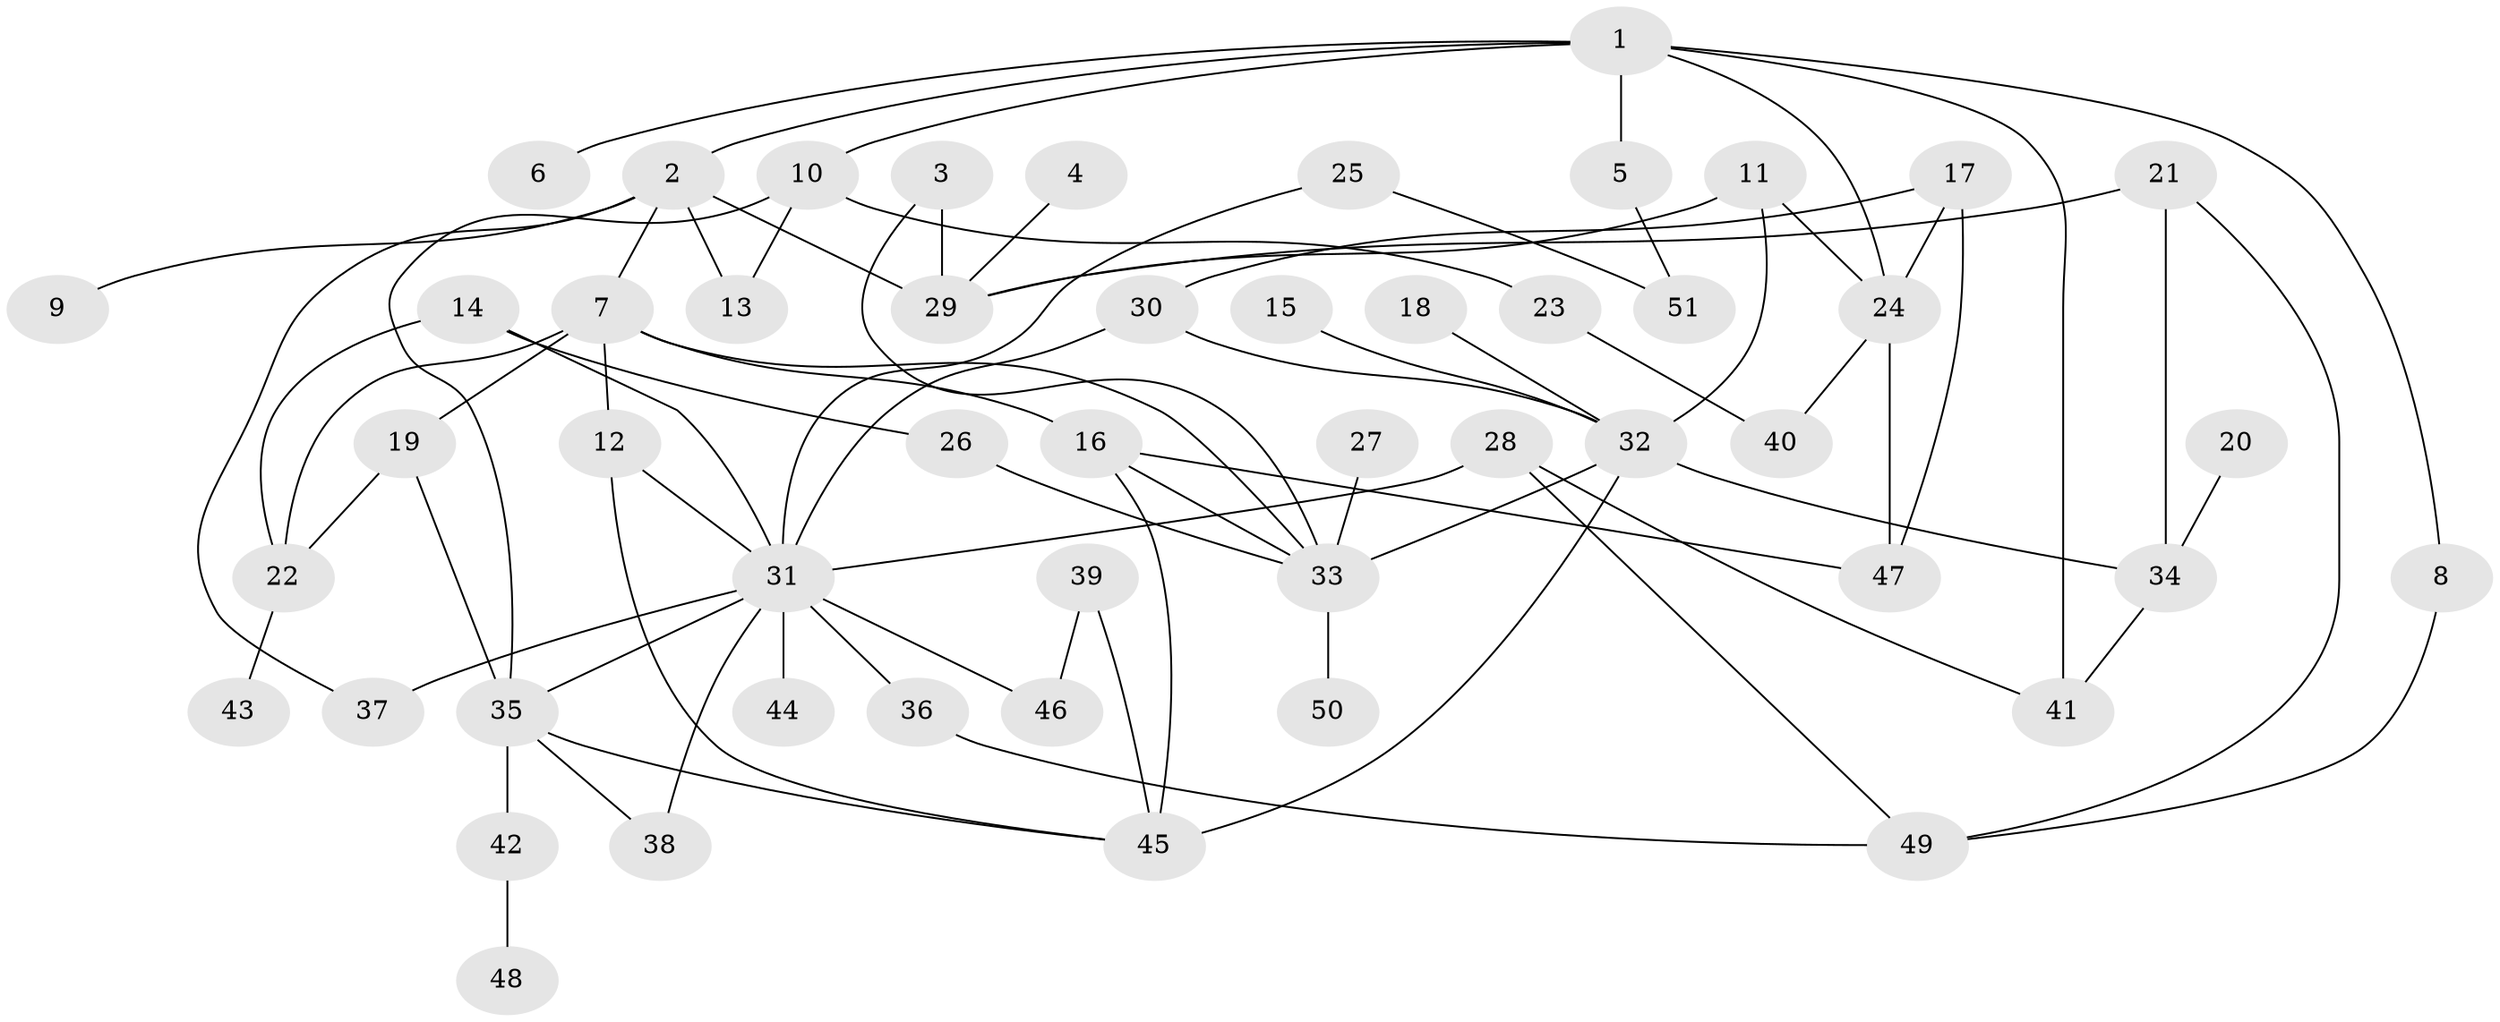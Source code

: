 // original degree distribution, {4: 0.0891089108910891, 5: 0.10891089108910891, 7: 0.019801980198019802, 2: 0.24752475247524752, 3: 0.1782178217821782, 1: 0.33663366336633666, 9: 0.009900990099009901, 6: 0.009900990099009901}
// Generated by graph-tools (version 1.1) at 2025/49/03/09/25 03:49:18]
// undirected, 51 vertices, 78 edges
graph export_dot {
graph [start="1"]
  node [color=gray90,style=filled];
  1;
  2;
  3;
  4;
  5;
  6;
  7;
  8;
  9;
  10;
  11;
  12;
  13;
  14;
  15;
  16;
  17;
  18;
  19;
  20;
  21;
  22;
  23;
  24;
  25;
  26;
  27;
  28;
  29;
  30;
  31;
  32;
  33;
  34;
  35;
  36;
  37;
  38;
  39;
  40;
  41;
  42;
  43;
  44;
  45;
  46;
  47;
  48;
  49;
  50;
  51;
  1 -- 2 [weight=1.0];
  1 -- 5 [weight=1.0];
  1 -- 6 [weight=1.0];
  1 -- 8 [weight=1.0];
  1 -- 10 [weight=1.0];
  1 -- 24 [weight=1.0];
  1 -- 41 [weight=1.0];
  2 -- 7 [weight=1.0];
  2 -- 9 [weight=1.0];
  2 -- 13 [weight=1.0];
  2 -- 29 [weight=2.0];
  2 -- 37 [weight=1.0];
  3 -- 29 [weight=1.0];
  3 -- 33 [weight=1.0];
  4 -- 29 [weight=1.0];
  5 -- 51 [weight=1.0];
  7 -- 12 [weight=1.0];
  7 -- 16 [weight=1.0];
  7 -- 19 [weight=1.0];
  7 -- 22 [weight=1.0];
  7 -- 33 [weight=1.0];
  8 -- 49 [weight=1.0];
  10 -- 13 [weight=1.0];
  10 -- 23 [weight=1.0];
  10 -- 35 [weight=1.0];
  11 -- 24 [weight=1.0];
  11 -- 29 [weight=1.0];
  11 -- 32 [weight=1.0];
  12 -- 31 [weight=1.0];
  12 -- 45 [weight=1.0];
  14 -- 22 [weight=1.0];
  14 -- 26 [weight=1.0];
  14 -- 31 [weight=1.0];
  15 -- 32 [weight=1.0];
  16 -- 33 [weight=1.0];
  16 -- 45 [weight=1.0];
  16 -- 47 [weight=1.0];
  17 -- 24 [weight=1.0];
  17 -- 30 [weight=1.0];
  17 -- 47 [weight=1.0];
  18 -- 32 [weight=1.0];
  19 -- 22 [weight=1.0];
  19 -- 35 [weight=1.0];
  20 -- 34 [weight=1.0];
  21 -- 29 [weight=1.0];
  21 -- 34 [weight=1.0];
  21 -- 49 [weight=1.0];
  22 -- 43 [weight=1.0];
  23 -- 40 [weight=1.0];
  24 -- 40 [weight=1.0];
  24 -- 47 [weight=1.0];
  25 -- 31 [weight=1.0];
  25 -- 51 [weight=1.0];
  26 -- 33 [weight=1.0];
  27 -- 33 [weight=1.0];
  28 -- 31 [weight=1.0];
  28 -- 41 [weight=1.0];
  28 -- 49 [weight=1.0];
  30 -- 31 [weight=1.0];
  30 -- 32 [weight=1.0];
  31 -- 35 [weight=1.0];
  31 -- 36 [weight=1.0];
  31 -- 37 [weight=1.0];
  31 -- 38 [weight=1.0];
  31 -- 44 [weight=1.0];
  31 -- 46 [weight=1.0];
  32 -- 33 [weight=1.0];
  32 -- 34 [weight=1.0];
  32 -- 45 [weight=1.0];
  33 -- 50 [weight=1.0];
  34 -- 41 [weight=1.0];
  35 -- 38 [weight=1.0];
  35 -- 42 [weight=1.0];
  35 -- 45 [weight=1.0];
  36 -- 49 [weight=1.0];
  39 -- 45 [weight=1.0];
  39 -- 46 [weight=1.0];
  42 -- 48 [weight=1.0];
}
